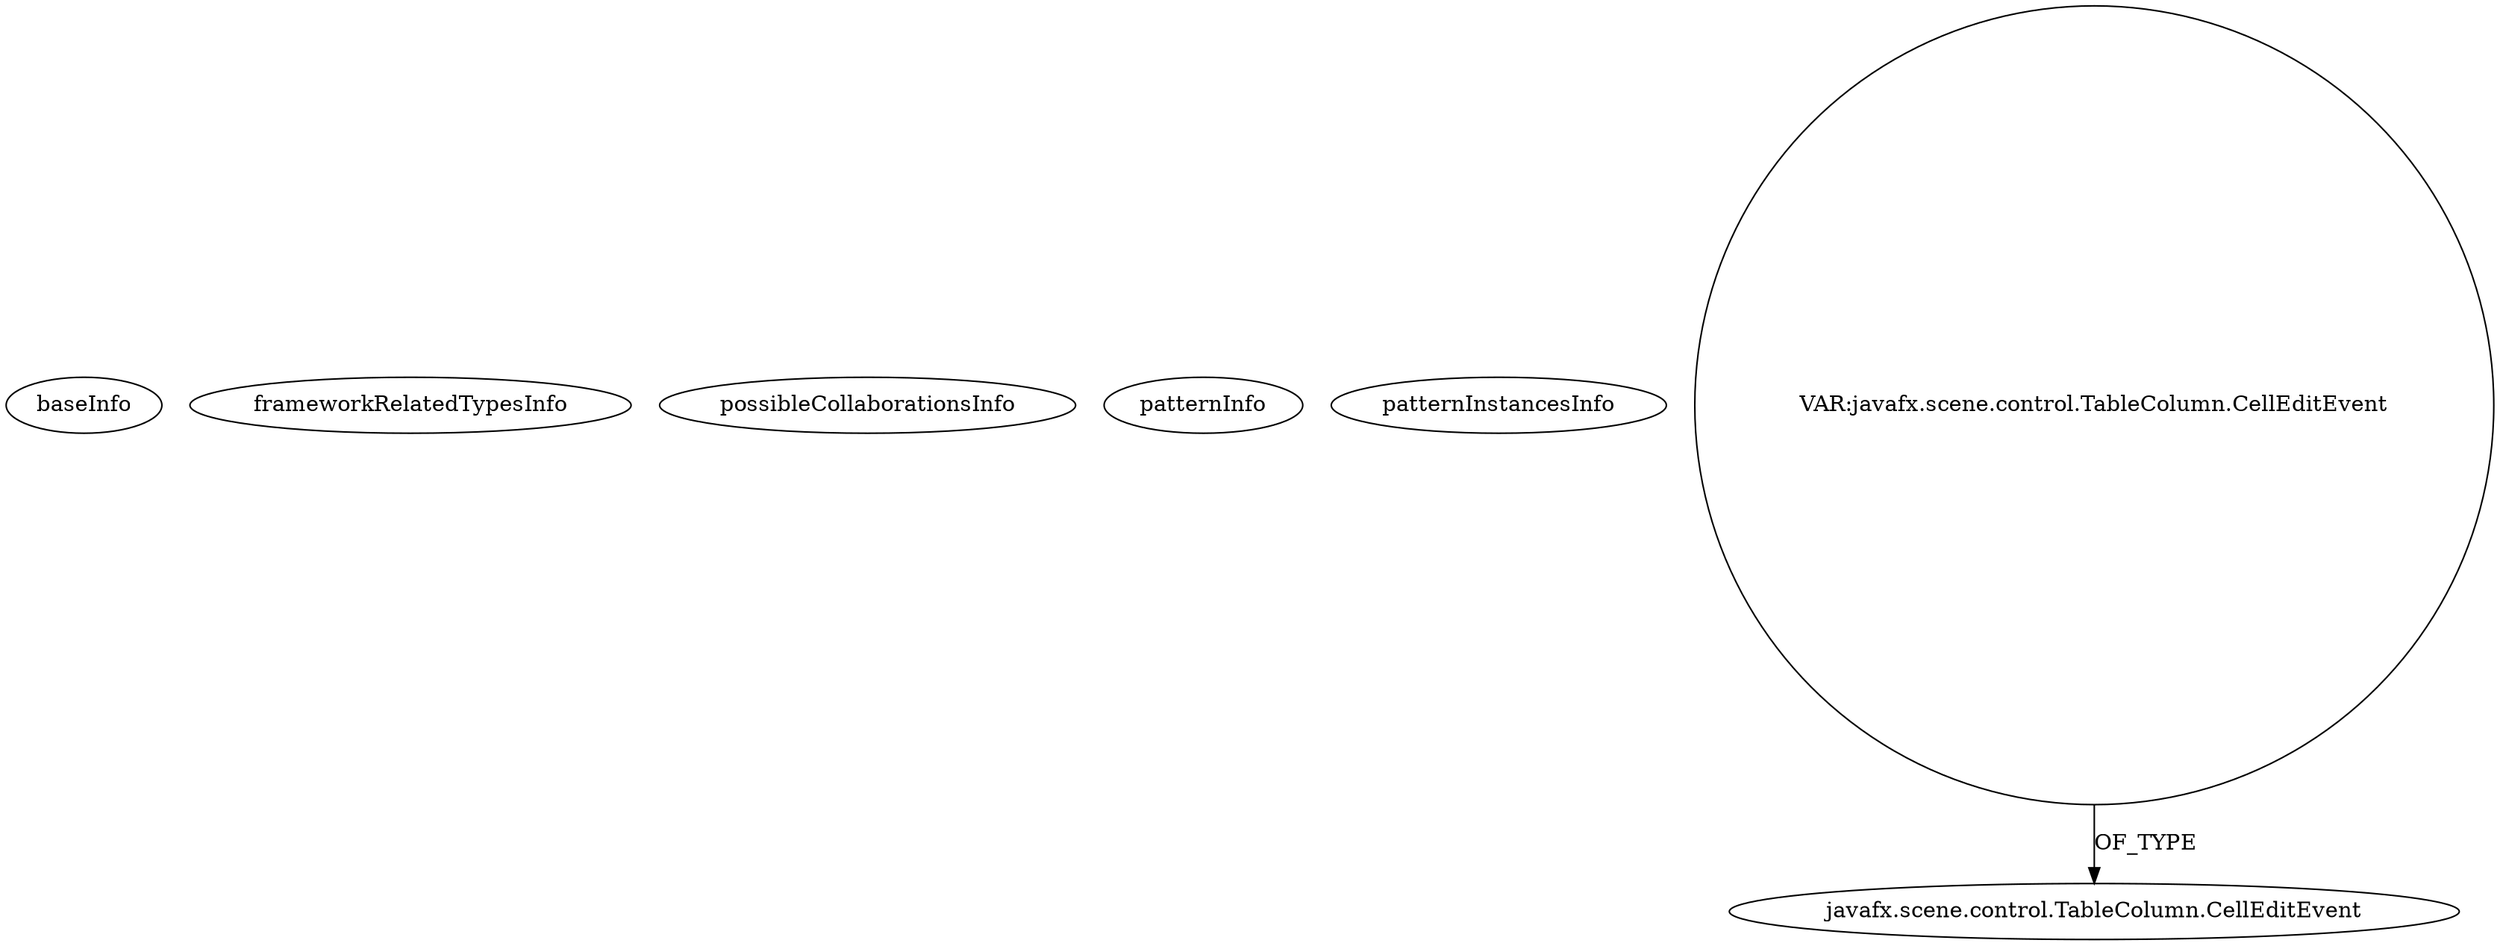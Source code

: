 digraph {
baseInfo[graphId=1465,category="pattern",isAnonymous=false,possibleRelation=false]
frameworkRelatedTypesInfo[]
possibleCollaborationsInfo[]
patternInfo[frequency=4.0,patternRootClient=null]
patternInstancesInfo[0="hock323-eventManager~/hock323-eventManager/EventManager-master/src/eventManager/controller/pokerTournament/PrizesController.java~PrizesController~2951",1="tgregerson-lc3~/tgregerson-lc3/lc3-master/LC3Sim/src/lc3sim/ui/UIFXMain.java~UIFXMain~4520",2="gleba-cppoints~/gleba-cppoints/cppoints-master/src/cpapp/view/EditTableController.java~EditTableController~2746",3="bianconejo-CEFX~/bianconejo-CEFX/CEFX-master/src/cefx/CEPrincipalController.java~CEPrincipalController~2114"]
442[label="javafx.scene.control.TableColumn.CellEditEvent",vertexType="FRAMEWORK_CLASS_TYPE",isFrameworkType=false]
845[label="VAR:javafx.scene.control.TableColumn.CellEditEvent",vertexType="VARIABLE_EXPRESION",isFrameworkType=false,shape=circle]
845->442[label="OF_TYPE"]
}
